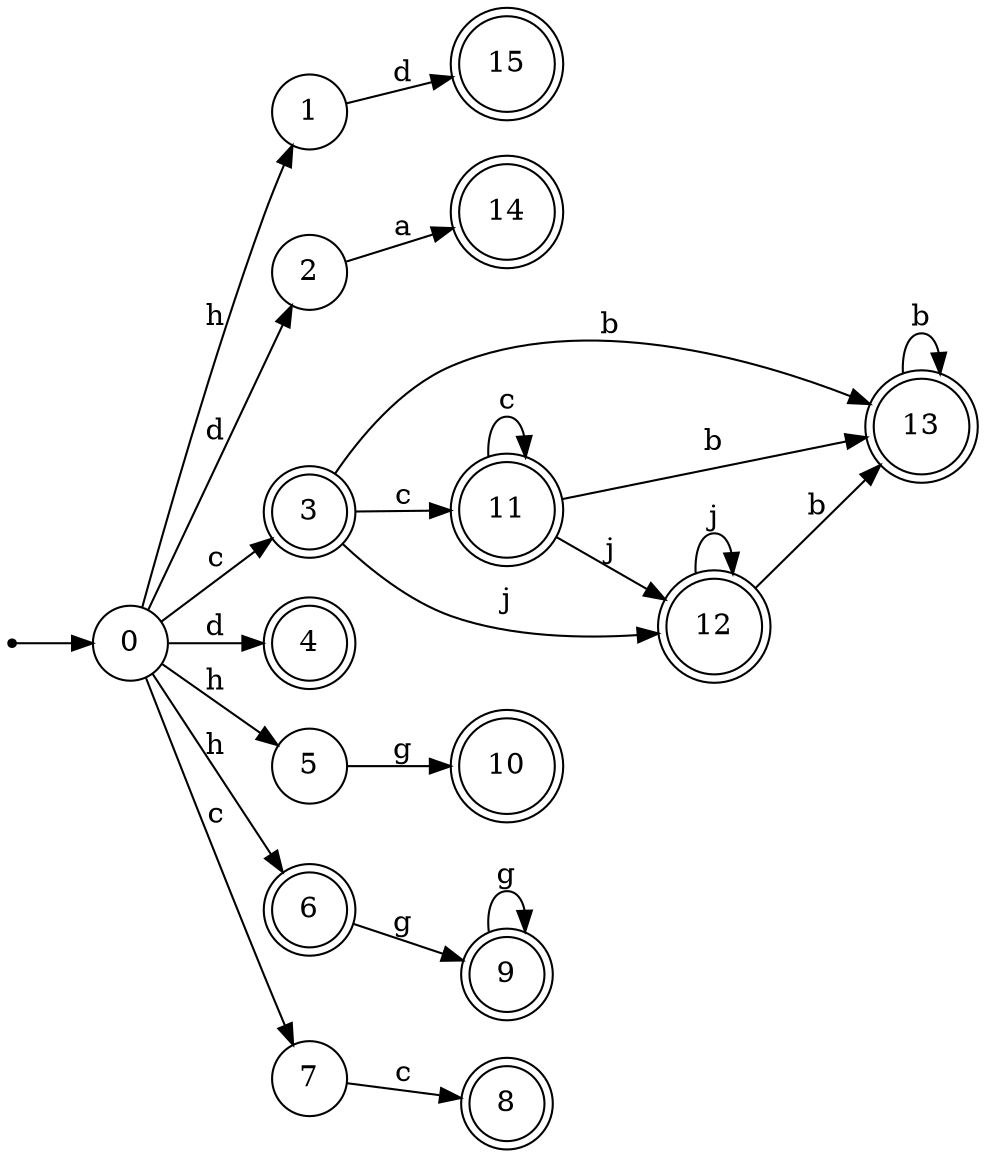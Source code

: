 digraph finite_state_machine {
rankdir=LR;
size="20,20";
node [shape = point]; "dummy0"
node [shape = circle]; "0";
"dummy0" -> "0";
node [shape = circle]; "1";
node [shape = circle]; "2";
node [shape = doublecircle]; "3";node [shape = doublecircle]; "4";node [shape = circle]; "5";
node [shape = doublecircle]; "6";node [shape = circle]; "7";
node [shape = doublecircle]; "8";node [shape = doublecircle]; "9";node [shape = doublecircle]; "10";node [shape = doublecircle]; "11";node [shape = doublecircle]; "12";node [shape = doublecircle]; "13";node [shape = doublecircle]; "14";node [shape = doublecircle]; "15";"0" -> "1" [label = "h"];
 "0" -> "5" [label = "h"];
 "0" -> "6" [label = "h"];
 "0" -> "2" [label = "d"];
 "0" -> "4" [label = "d"];
 "0" -> "3" [label = "c"];
 "0" -> "7" [label = "c"];
 "7" -> "8" [label = "c"];
 "6" -> "9" [label = "g"];
 "9" -> "9" [label = "g"];
 "5" -> "10" [label = "g"];
 "3" -> "11" [label = "c"];
 "3" -> "12" [label = "j"];
 "3" -> "13" [label = "b"];
 "13" -> "13" [label = "b"];
 "12" -> "12" [label = "j"];
 "12" -> "13" [label = "b"];
 "11" -> "11" [label = "c"];
 "11" -> "12" [label = "j"];
 "11" -> "13" [label = "b"];
 "2" -> "14" [label = "a"];
 "1" -> "15" [label = "d"];
 }
